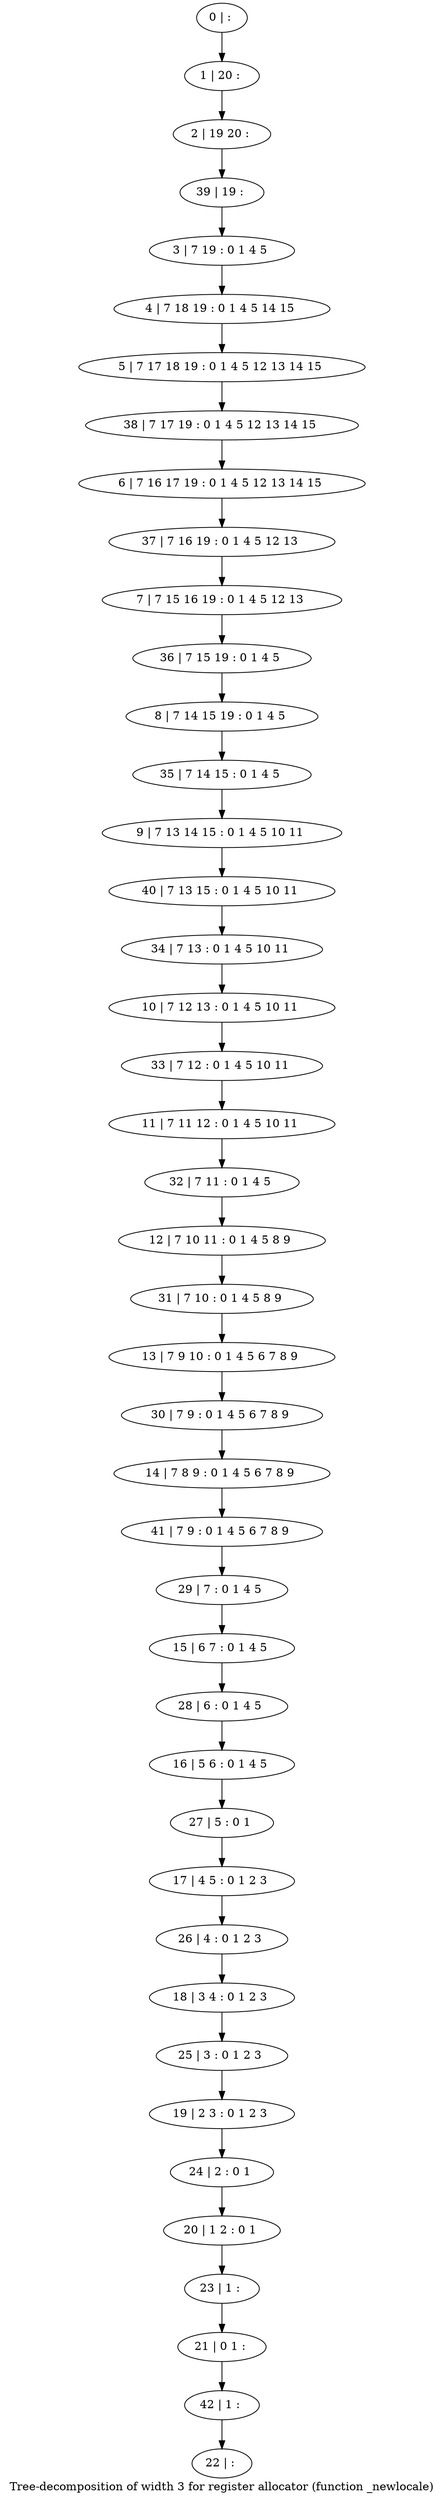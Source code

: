 digraph G {
graph [label="Tree-decomposition of width 3 for register allocator (function _newlocale)"]
0[label="0 | : "];
1[label="1 | 20 : "];
2[label="2 | 19 20 : "];
3[label="3 | 7 19 : 0 1 4 5 "];
4[label="4 | 7 18 19 : 0 1 4 5 14 15 "];
5[label="5 | 7 17 18 19 : 0 1 4 5 12 13 14 15 "];
6[label="6 | 7 16 17 19 : 0 1 4 5 12 13 14 15 "];
7[label="7 | 7 15 16 19 : 0 1 4 5 12 13 "];
8[label="8 | 7 14 15 19 : 0 1 4 5 "];
9[label="9 | 7 13 14 15 : 0 1 4 5 10 11 "];
10[label="10 | 7 12 13 : 0 1 4 5 10 11 "];
11[label="11 | 7 11 12 : 0 1 4 5 10 11 "];
12[label="12 | 7 10 11 : 0 1 4 5 8 9 "];
13[label="13 | 7 9 10 : 0 1 4 5 6 7 8 9 "];
14[label="14 | 7 8 9 : 0 1 4 5 6 7 8 9 "];
15[label="15 | 6 7 : 0 1 4 5 "];
16[label="16 | 5 6 : 0 1 4 5 "];
17[label="17 | 4 5 : 0 1 2 3 "];
18[label="18 | 3 4 : 0 1 2 3 "];
19[label="19 | 2 3 : 0 1 2 3 "];
20[label="20 | 1 2 : 0 1 "];
21[label="21 | 0 1 : "];
22[label="22 | : "];
23[label="23 | 1 : "];
24[label="24 | 2 : 0 1 "];
25[label="25 | 3 : 0 1 2 3 "];
26[label="26 | 4 : 0 1 2 3 "];
27[label="27 | 5 : 0 1 "];
28[label="28 | 6 : 0 1 4 5 "];
29[label="29 | 7 : 0 1 4 5 "];
30[label="30 | 7 9 : 0 1 4 5 6 7 8 9 "];
31[label="31 | 7 10 : 0 1 4 5 8 9 "];
32[label="32 | 7 11 : 0 1 4 5 "];
33[label="33 | 7 12 : 0 1 4 5 10 11 "];
34[label="34 | 7 13 : 0 1 4 5 10 11 "];
35[label="35 | 7 14 15 : 0 1 4 5 "];
36[label="36 | 7 15 19 : 0 1 4 5 "];
37[label="37 | 7 16 19 : 0 1 4 5 12 13 "];
38[label="38 | 7 17 19 : 0 1 4 5 12 13 14 15 "];
39[label="39 | 19 : "];
40[label="40 | 7 13 15 : 0 1 4 5 10 11 "];
41[label="41 | 7 9 : 0 1 4 5 6 7 8 9 "];
42[label="42 | 1 : "];
0->1 ;
1->2 ;
3->4 ;
4->5 ;
23->21 ;
20->23 ;
24->20 ;
19->24 ;
25->19 ;
18->25 ;
26->18 ;
17->26 ;
27->17 ;
16->27 ;
28->16 ;
15->28 ;
29->15 ;
30->14 ;
13->30 ;
31->13 ;
12->31 ;
32->12 ;
11->32 ;
33->11 ;
10->33 ;
34->10 ;
35->9 ;
8->35 ;
36->8 ;
7->36 ;
37->7 ;
6->37 ;
38->6 ;
5->38 ;
39->3 ;
2->39 ;
40->34 ;
9->40 ;
41->29 ;
14->41 ;
42->22 ;
21->42 ;
}
